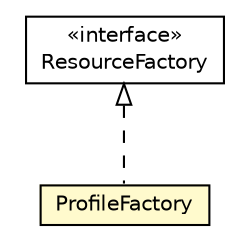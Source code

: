 #!/usr/local/bin/dot
#
# Class diagram 
# Generated by UMLGraph version R5_6-24-gf6e263 (http://www.umlgraph.org/)
#

digraph G {
	edge [fontname="Helvetica",fontsize=10,labelfontname="Helvetica",labelfontsize=10];
	node [fontname="Helvetica",fontsize=10,shape=plaintext];
	nodesep=0.25;
	ranksep=0.5;
	// org.universAAL.ontology.ProfileFactory
	c288584 [label=<<table title="org.universAAL.ontology.ProfileFactory" border="0" cellborder="1" cellspacing="0" cellpadding="2" port="p" bgcolor="lemonChiffon" href="./ProfileFactory.html">
		<tr><td><table border="0" cellspacing="0" cellpadding="1">
<tr><td align="center" balign="center"> ProfileFactory </td></tr>
		</table></td></tr>
		</table>>, URL="./ProfileFactory.html", fontname="Helvetica", fontcolor="black", fontsize=10.0];
	//org.universAAL.ontology.ProfileFactory implements org.universAAL.middleware.rdf.ResourceFactory
	c289151:p -> c288584:p [dir=back,arrowtail=empty,style=dashed];
	// org.universAAL.middleware.rdf.ResourceFactory
	c289151 [label=<<table title="org.universAAL.middleware.rdf.ResourceFactory" border="0" cellborder="1" cellspacing="0" cellpadding="2" port="p" href="http://java.sun.com/j2se/1.4.2/docs/api/org/universAAL/middleware/rdf/ResourceFactory.html">
		<tr><td><table border="0" cellspacing="0" cellpadding="1">
<tr><td align="center" balign="center"> &#171;interface&#187; </td></tr>
<tr><td align="center" balign="center"> ResourceFactory </td></tr>
		</table></td></tr>
		</table>>, URL="http://java.sun.com/j2se/1.4.2/docs/api/org/universAAL/middleware/rdf/ResourceFactory.html", fontname="Helvetica", fontcolor="black", fontsize=10.0];
}

